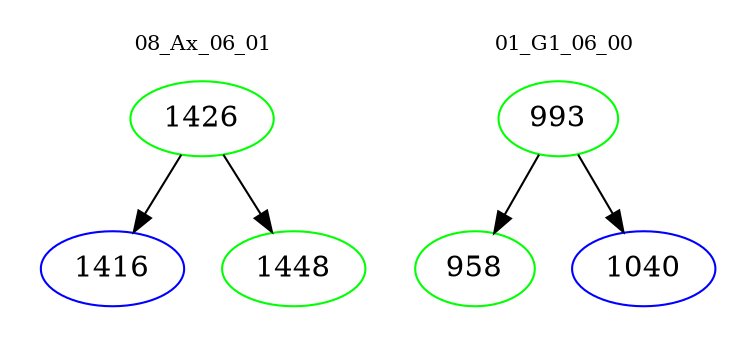 digraph{
subgraph cluster_0 {
color = white
label = "08_Ax_06_01";
fontsize=10;
T0_1426 [label="1426", color="green"]
T0_1426 -> T0_1416 [color="black"]
T0_1416 [label="1416", color="blue"]
T0_1426 -> T0_1448 [color="black"]
T0_1448 [label="1448", color="green"]
}
subgraph cluster_1 {
color = white
label = "01_G1_06_00";
fontsize=10;
T1_993 [label="993", color="green"]
T1_993 -> T1_958 [color="black"]
T1_958 [label="958", color="green"]
T1_993 -> T1_1040 [color="black"]
T1_1040 [label="1040", color="blue"]
}
}

